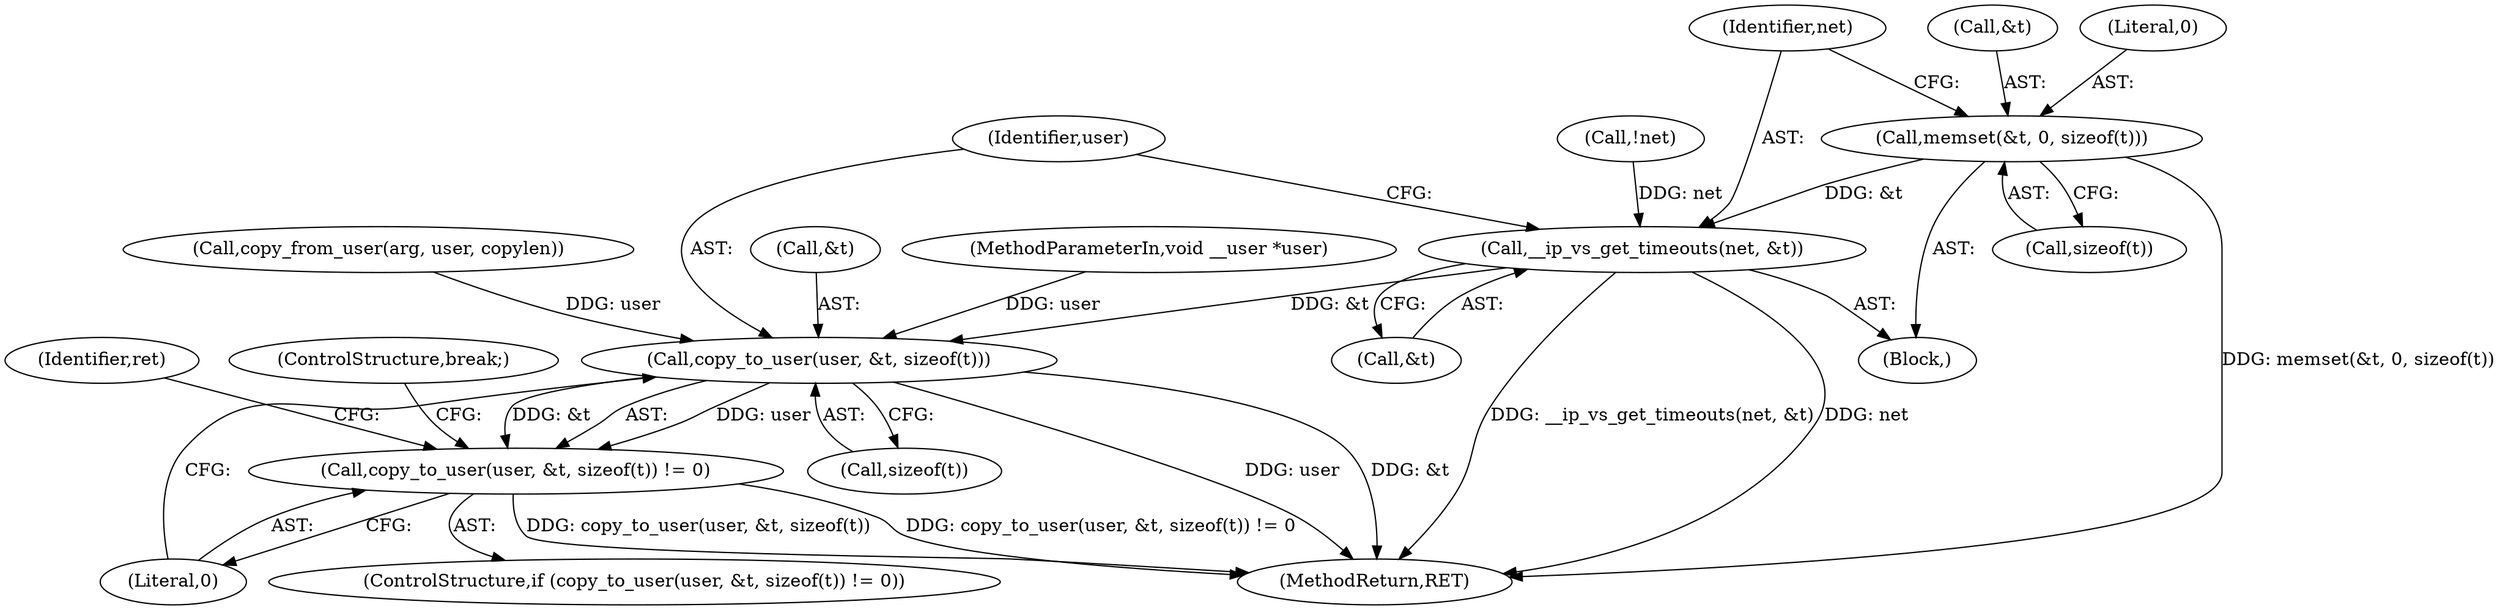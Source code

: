 digraph "0_linux_2d8a041b7bfe1097af21441cb77d6af95f4f4680@API" {
"1000540" [label="(Call,memset(&t, 0, sizeof(t)))"];
"1000546" [label="(Call,__ip_vs_get_timeouts(net, &t))"];
"1000552" [label="(Call,copy_to_user(user, &t, sizeof(t)))"];
"1000551" [label="(Call,copy_to_user(user, &t, sizeof(t)) != 0)"];
"1000547" [label="(Identifier,net)"];
"1000104" [label="(MethodParameterIn,void __user *user)"];
"1000563" [label="(ControlStructure,break;)"];
"1000556" [label="(Call,sizeof(t))"];
"1000544" [label="(Call,sizeof(t))"];
"1000124" [label="(Call,!net)"];
"1000541" [label="(Call,&t)"];
"1000179" [label="(Call,copy_from_user(arg, user, copylen))"];
"1000552" [label="(Call,copy_to_user(user, &t, sizeof(t)))"];
"1000543" [label="(Literal,0)"];
"1000553" [label="(Identifier,user)"];
"1000554" [label="(Call,&t)"];
"1000550" [label="(ControlStructure,if (copy_to_user(user, &t, sizeof(t)) != 0))"];
"1000575" [label="(MethodReturn,RET)"];
"1000546" [label="(Call,__ip_vs_get_timeouts(net, &t))"];
"1000558" [label="(Literal,0)"];
"1000548" [label="(Call,&t)"];
"1000538" [label="(Block,)"];
"1000560" [label="(Identifier,ret)"];
"1000540" [label="(Call,memset(&t, 0, sizeof(t)))"];
"1000551" [label="(Call,copy_to_user(user, &t, sizeof(t)) != 0)"];
"1000540" -> "1000538"  [label="AST: "];
"1000540" -> "1000544"  [label="CFG: "];
"1000541" -> "1000540"  [label="AST: "];
"1000543" -> "1000540"  [label="AST: "];
"1000544" -> "1000540"  [label="AST: "];
"1000547" -> "1000540"  [label="CFG: "];
"1000540" -> "1000575"  [label="DDG: memset(&t, 0, sizeof(t))"];
"1000540" -> "1000546"  [label="DDG: &t"];
"1000546" -> "1000538"  [label="AST: "];
"1000546" -> "1000548"  [label="CFG: "];
"1000547" -> "1000546"  [label="AST: "];
"1000548" -> "1000546"  [label="AST: "];
"1000553" -> "1000546"  [label="CFG: "];
"1000546" -> "1000575"  [label="DDG: __ip_vs_get_timeouts(net, &t)"];
"1000546" -> "1000575"  [label="DDG: net"];
"1000124" -> "1000546"  [label="DDG: net"];
"1000546" -> "1000552"  [label="DDG: &t"];
"1000552" -> "1000551"  [label="AST: "];
"1000552" -> "1000556"  [label="CFG: "];
"1000553" -> "1000552"  [label="AST: "];
"1000554" -> "1000552"  [label="AST: "];
"1000556" -> "1000552"  [label="AST: "];
"1000558" -> "1000552"  [label="CFG: "];
"1000552" -> "1000575"  [label="DDG: user"];
"1000552" -> "1000575"  [label="DDG: &t"];
"1000552" -> "1000551"  [label="DDG: user"];
"1000552" -> "1000551"  [label="DDG: &t"];
"1000179" -> "1000552"  [label="DDG: user"];
"1000104" -> "1000552"  [label="DDG: user"];
"1000551" -> "1000550"  [label="AST: "];
"1000551" -> "1000558"  [label="CFG: "];
"1000558" -> "1000551"  [label="AST: "];
"1000560" -> "1000551"  [label="CFG: "];
"1000563" -> "1000551"  [label="CFG: "];
"1000551" -> "1000575"  [label="DDG: copy_to_user(user, &t, sizeof(t)) != 0"];
"1000551" -> "1000575"  [label="DDG: copy_to_user(user, &t, sizeof(t))"];
}
